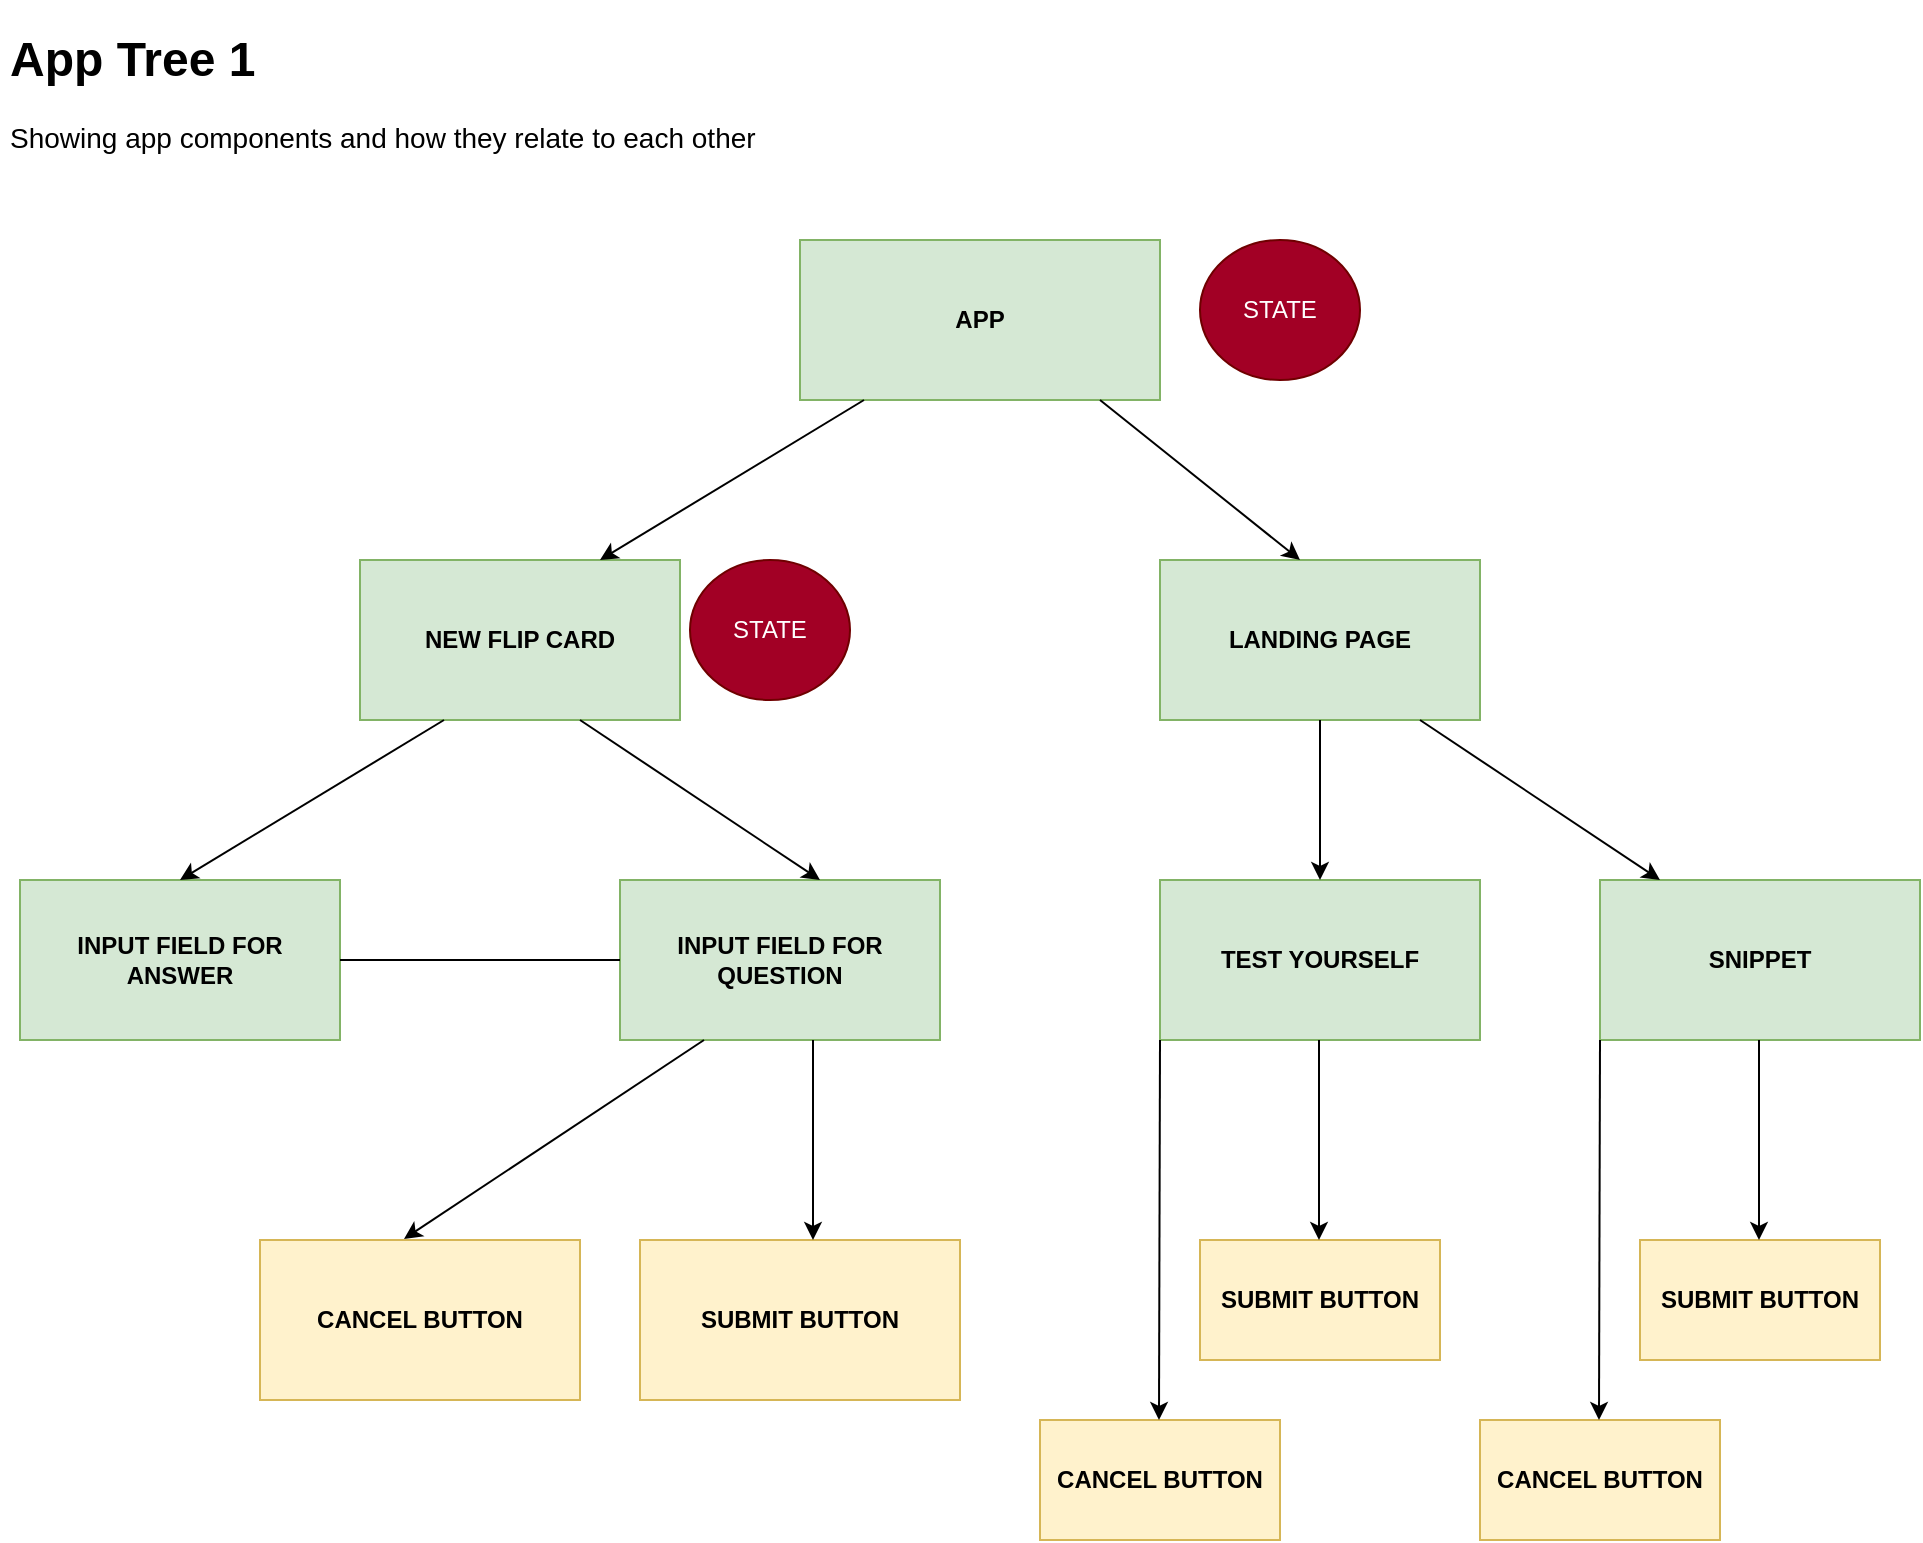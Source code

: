 <mxfile version="21.1.2" type="device">
  <diagram name="Page-1" id="KjO5Y3oepIiqf_SLcnqT">
    <mxGraphModel dx="1235" dy="674" grid="1" gridSize="10" guides="1" tooltips="1" connect="1" arrows="1" fold="1" page="1" pageScale="1" pageWidth="1169" pageHeight="1654" math="0" shadow="0">
      <root>
        <mxCell id="0" />
        <mxCell id="1" parent="0" />
        <mxCell id="APTTZPfgmKb0sU2n2FUB-1" value="&lt;h1&gt;App Tree 1&lt;/h1&gt;&lt;p&gt;&lt;font style=&quot;font-size: 14px;&quot;&gt;Showing app components and how they relate to each other&lt;/font&gt;&lt;/p&gt;" style="text;html=1;strokeColor=none;fillColor=none;spacing=5;spacingTop=-20;whiteSpace=wrap;overflow=hidden;rounded=0;" parent="1" vertex="1">
          <mxGeometry x="160" y="10" width="390" height="120" as="geometry" />
        </mxCell>
        <mxCell id="APTTZPfgmKb0sU2n2FUB-2" value="&lt;b&gt;APP&lt;/b&gt;" style="rounded=0;whiteSpace=wrap;html=1;fillColor=#d5e8d4;strokeColor=#82b366;" parent="1" vertex="1">
          <mxGeometry x="560" y="120" width="180" height="80" as="geometry" />
        </mxCell>
        <mxCell id="APTTZPfgmKb0sU2n2FUB-3" value="&lt;b&gt;LANDING PAGE&lt;/b&gt;" style="rounded=0;whiteSpace=wrap;html=1;fillColor=#d5e8d4;strokeColor=#82b366;" parent="1" vertex="1">
          <mxGeometry x="740" y="280" width="160" height="80" as="geometry" />
        </mxCell>
        <mxCell id="APTTZPfgmKb0sU2n2FUB-10" value="&lt;b&gt;SNIPPET&lt;/b&gt;" style="rounded=0;whiteSpace=wrap;html=1;fillColor=#d5e8d4;strokeColor=#82b366;" parent="1" vertex="1">
          <mxGeometry x="960" y="440" width="160" height="80" as="geometry" />
        </mxCell>
        <mxCell id="APTTZPfgmKb0sU2n2FUB-11" value="&lt;b&gt;NEW FLIP CARD&lt;/b&gt;" style="rounded=0;whiteSpace=wrap;html=1;fillColor=#d5e8d4;strokeColor=#82b366;" parent="1" vertex="1">
          <mxGeometry x="340" y="280" width="160" height="80" as="geometry" />
        </mxCell>
        <mxCell id="APTTZPfgmKb0sU2n2FUB-12" value="&lt;b&gt;TEST YOURSELF&lt;/b&gt;" style="rounded=0;whiteSpace=wrap;html=1;fillColor=#d5e8d4;strokeColor=#82b366;" parent="1" vertex="1">
          <mxGeometry x="740" y="440" width="160" height="80" as="geometry" />
        </mxCell>
        <mxCell id="APTTZPfgmKb0sU2n2FUB-16" value="&lt;b&gt;INPUT FIELD FOR QUESTION&lt;/b&gt;" style="rounded=0;whiteSpace=wrap;html=1;fillColor=#d5e8d4;strokeColor=#82b366;" parent="1" vertex="1">
          <mxGeometry x="470" y="440" width="160" height="80" as="geometry" />
        </mxCell>
        <mxCell id="APTTZPfgmKb0sU2n2FUB-17" value="&lt;b&gt;INPUT FIELD FOR ANSWER&lt;/b&gt;" style="rounded=0;whiteSpace=wrap;html=1;fillColor=#d5e8d4;strokeColor=#82b366;" parent="1" vertex="1">
          <mxGeometry x="170" y="440" width="160" height="80" as="geometry" />
        </mxCell>
        <mxCell id="APTTZPfgmKb0sU2n2FUB-18" value="STATE" style="ellipse;whiteSpace=wrap;html=1;fillColor=#a20025;fontColor=#ffffff;strokeColor=#6F0000;" parent="1" vertex="1">
          <mxGeometry x="505" y="280" width="80" height="70" as="geometry" />
        </mxCell>
        <mxCell id="APTTZPfgmKb0sU2n2FUB-20" value="" style="endArrow=classic;html=1;rounded=0;exitX=0.25;exitY=1;exitDx=0;exitDy=0;" parent="1" edge="1">
          <mxGeometry width="50" height="50" relative="1" as="geometry">
            <mxPoint x="382" y="360" as="sourcePoint" />
            <mxPoint x="250" y="440" as="targetPoint" />
          </mxGeometry>
        </mxCell>
        <mxCell id="APTTZPfgmKb0sU2n2FUB-21" value="" style="endArrow=classic;html=1;rounded=0;exitX=0.25;exitY=1;exitDx=0;exitDy=0;" parent="1" edge="1">
          <mxGeometry width="50" height="50" relative="1" as="geometry">
            <mxPoint x="450" y="360" as="sourcePoint" />
            <mxPoint x="570" y="440" as="targetPoint" />
          </mxGeometry>
        </mxCell>
        <mxCell id="APTTZPfgmKb0sU2n2FUB-23" value="&lt;b&gt;SUBMIT BUTTON&lt;/b&gt;" style="rounded=0;whiteSpace=wrap;html=1;fillColor=#fff2cc;strokeColor=#d6b656;" parent="1" vertex="1">
          <mxGeometry x="760" y="620" width="120" height="60" as="geometry" />
        </mxCell>
        <mxCell id="APTTZPfgmKb0sU2n2FUB-24" value="" style="endArrow=classic;html=1;rounded=0;exitX=0.25;exitY=1;exitDx=0;exitDy=0;" parent="1" edge="1">
          <mxGeometry width="50" height="50" relative="1" as="geometry">
            <mxPoint x="592" y="200" as="sourcePoint" />
            <mxPoint x="460" y="280" as="targetPoint" />
          </mxGeometry>
        </mxCell>
        <mxCell id="APTTZPfgmKb0sU2n2FUB-25" value="" style="endArrow=classic;html=1;rounded=0;exitX=0.25;exitY=1;exitDx=0;exitDy=0;" parent="1" edge="1">
          <mxGeometry width="50" height="50" relative="1" as="geometry">
            <mxPoint x="710" y="200" as="sourcePoint" />
            <mxPoint x="810" y="280" as="targetPoint" />
          </mxGeometry>
        </mxCell>
        <mxCell id="APTTZPfgmKb0sU2n2FUB-26" value="" style="endArrow=classic;html=1;rounded=0;" parent="1" edge="1">
          <mxGeometry width="50" height="50" relative="1" as="geometry">
            <mxPoint x="820" y="360" as="sourcePoint" />
            <mxPoint x="820" y="440" as="targetPoint" />
          </mxGeometry>
        </mxCell>
        <mxCell id="APTTZPfgmKb0sU2n2FUB-28" value="&lt;b&gt;SUBMIT BUTTON&lt;/b&gt;" style="rounded=0;whiteSpace=wrap;html=1;fillColor=#fff2cc;strokeColor=#d6b656;" parent="1" vertex="1">
          <mxGeometry x="480" y="620" width="160" height="80" as="geometry" />
        </mxCell>
        <mxCell id="ec8XSdzkX2iA7XmVspDj-2" style="edgeStyle=orthogonalEdgeStyle;rounded=0;orthogonalLoop=1;jettySize=auto;html=1;exitX=0.5;exitY=1;exitDx=0;exitDy=0;entryX=0.5;entryY=0;entryDx=0;entryDy=0;" edge="1" parent="1">
          <mxGeometry relative="1" as="geometry">
            <mxPoint x="819.5" y="520" as="sourcePoint" />
            <mxPoint x="819.5" y="620" as="targetPoint" />
          </mxGeometry>
        </mxCell>
        <mxCell id="ec8XSdzkX2iA7XmVspDj-3" value="STATE" style="ellipse;whiteSpace=wrap;html=1;fillColor=#a20025;fontColor=#ffffff;strokeColor=#6F0000;" vertex="1" parent="1">
          <mxGeometry x="760" y="120" width="80" height="70" as="geometry" />
        </mxCell>
        <mxCell id="ec8XSdzkX2iA7XmVspDj-5" value="" style="endArrow=classic;html=1;rounded=0;exitX=0.25;exitY=1;exitDx=0;exitDy=0;" edge="1" parent="1">
          <mxGeometry width="50" height="50" relative="1" as="geometry">
            <mxPoint x="870" y="360" as="sourcePoint" />
            <mxPoint x="990" y="440" as="targetPoint" />
          </mxGeometry>
        </mxCell>
        <mxCell id="ec8XSdzkX2iA7XmVspDj-6" value="&lt;b&gt;SUBMIT BUTTON&lt;/b&gt;" style="rounded=0;whiteSpace=wrap;html=1;fillColor=#fff2cc;strokeColor=#d6b656;" vertex="1" parent="1">
          <mxGeometry x="980" y="620" width="120" height="60" as="geometry" />
        </mxCell>
        <mxCell id="ec8XSdzkX2iA7XmVspDj-7" style="edgeStyle=orthogonalEdgeStyle;rounded=0;orthogonalLoop=1;jettySize=auto;html=1;exitX=0.5;exitY=1;exitDx=0;exitDy=0;entryX=0.5;entryY=0;entryDx=0;entryDy=0;" edge="1" parent="1">
          <mxGeometry relative="1" as="geometry">
            <mxPoint x="1039.5" y="520" as="sourcePoint" />
            <mxPoint x="1039.5" y="620" as="targetPoint" />
          </mxGeometry>
        </mxCell>
        <mxCell id="ec8XSdzkX2iA7XmVspDj-10" value="&lt;b&gt;CANCEL BUTTON&lt;/b&gt;" style="rounded=0;whiteSpace=wrap;html=1;fillColor=#fff2cc;strokeColor=#d6b656;" vertex="1" parent="1">
          <mxGeometry x="290" y="620" width="160" height="80" as="geometry" />
        </mxCell>
        <mxCell id="ec8XSdzkX2iA7XmVspDj-11" value="" style="endArrow=classic;html=1;rounded=0;exitX=0.25;exitY=1;exitDx=0;exitDy=0;entryX=0.45;entryY=-0.007;entryDx=0;entryDy=0;entryPerimeter=0;" edge="1" parent="1" target="ec8XSdzkX2iA7XmVspDj-10">
          <mxGeometry width="50" height="50" relative="1" as="geometry">
            <mxPoint x="512" y="520" as="sourcePoint" />
            <mxPoint x="380" y="600" as="targetPoint" />
          </mxGeometry>
        </mxCell>
        <mxCell id="ec8XSdzkX2iA7XmVspDj-12" value="&lt;b&gt;CANCEL BUTTON&lt;/b&gt;" style="rounded=0;whiteSpace=wrap;html=1;fillColor=#fff2cc;strokeColor=#d6b656;" vertex="1" parent="1">
          <mxGeometry x="680" y="710" width="120" height="60" as="geometry" />
        </mxCell>
        <mxCell id="ec8XSdzkX2iA7XmVspDj-13" style="edgeStyle=orthogonalEdgeStyle;rounded=0;orthogonalLoop=1;jettySize=auto;html=1;exitX=0;exitY=1;exitDx=0;exitDy=0;entryX=0.5;entryY=0;entryDx=0;entryDy=0;" edge="1" parent="1" source="APTTZPfgmKb0sU2n2FUB-12">
          <mxGeometry relative="1" as="geometry">
            <mxPoint x="739.5" y="610" as="sourcePoint" />
            <mxPoint x="739.5" y="710" as="targetPoint" />
          </mxGeometry>
        </mxCell>
        <mxCell id="ec8XSdzkX2iA7XmVspDj-14" value="&lt;b&gt;CANCEL BUTTON&lt;/b&gt;" style="rounded=0;whiteSpace=wrap;html=1;fillColor=#fff2cc;strokeColor=#d6b656;" vertex="1" parent="1">
          <mxGeometry x="900" y="710" width="120" height="60" as="geometry" />
        </mxCell>
        <mxCell id="ec8XSdzkX2iA7XmVspDj-15" style="edgeStyle=orthogonalEdgeStyle;rounded=0;orthogonalLoop=1;jettySize=auto;html=1;exitX=0;exitY=1;exitDx=0;exitDy=0;entryX=0.5;entryY=0;entryDx=0;entryDy=0;" edge="1" parent="1" source="APTTZPfgmKb0sU2n2FUB-10">
          <mxGeometry relative="1" as="geometry">
            <mxPoint x="959.5" y="610" as="sourcePoint" />
            <mxPoint x="959.5" y="710" as="targetPoint" />
          </mxGeometry>
        </mxCell>
        <mxCell id="ec8XSdzkX2iA7XmVspDj-16" style="edgeStyle=orthogonalEdgeStyle;rounded=0;orthogonalLoop=1;jettySize=auto;html=1;exitX=0.5;exitY=1;exitDx=0;exitDy=0;entryX=0.5;entryY=0;entryDx=0;entryDy=0;" edge="1" parent="1">
          <mxGeometry relative="1" as="geometry">
            <mxPoint x="566.5" y="520" as="sourcePoint" />
            <mxPoint x="566.5" y="620" as="targetPoint" />
          </mxGeometry>
        </mxCell>
        <mxCell id="ec8XSdzkX2iA7XmVspDj-17" value="" style="endArrow=none;html=1;rounded=0;exitX=1;exitY=0.5;exitDx=0;exitDy=0;" edge="1" parent="1" source="APTTZPfgmKb0sU2n2FUB-17">
          <mxGeometry width="50" height="50" relative="1" as="geometry">
            <mxPoint x="420" y="530" as="sourcePoint" />
            <mxPoint x="470" y="480" as="targetPoint" />
          </mxGeometry>
        </mxCell>
      </root>
    </mxGraphModel>
  </diagram>
</mxfile>
